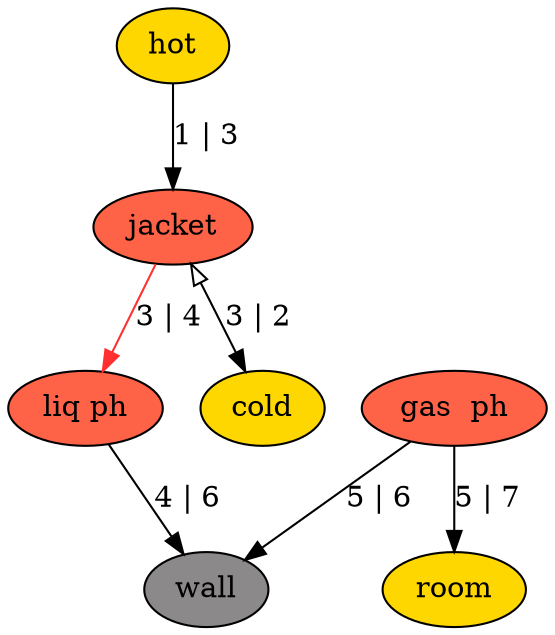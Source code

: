 ###############################################################################
#	 Purpose: Dot graph for equation tree                                       #
#	 Author:  Arne Tobias Elve                                                  #
#	 When:    2017-08-08 17:09:01                                               #
#	 Why:     Output to dot language                                            #
###############################################################################
digraph G {
5 [style = filled, label = "wall" fillcolor = Snow4];
6 [style = filled, label = "liq ph" fillcolor = Tomato];
4 [style = filled, label = "gas  ph" fillcolor = Tomato];
7 [style = filled, label = "cold" fillcolor = Gold1];
9 [style = filled, label = "hot" fillcolor = Gold1];
8 [style = filled, label = "jacket" fillcolor = Tomato];
1 [style = filled, label = "room" fillcolor = Gold1];
6 -> 5 [label = "4 | 6", arrowhead = normal, color = Black];
8 -> 7 [label = "3 | 2", arrowtail = onormal, dir = both, color = Black];
8 -> 6 [label = "3 | 4", arrowhead = normal, color = Firebrick1];
4 -> 1 [label = "5 | 7", arrowhead = normal, color = Black];
9 -> 8 [label = "1 | 3", arrowhead = normal, color = Black];
4 -> 5 [label = "5 | 6", arrowhead = normal, color = Black];
}